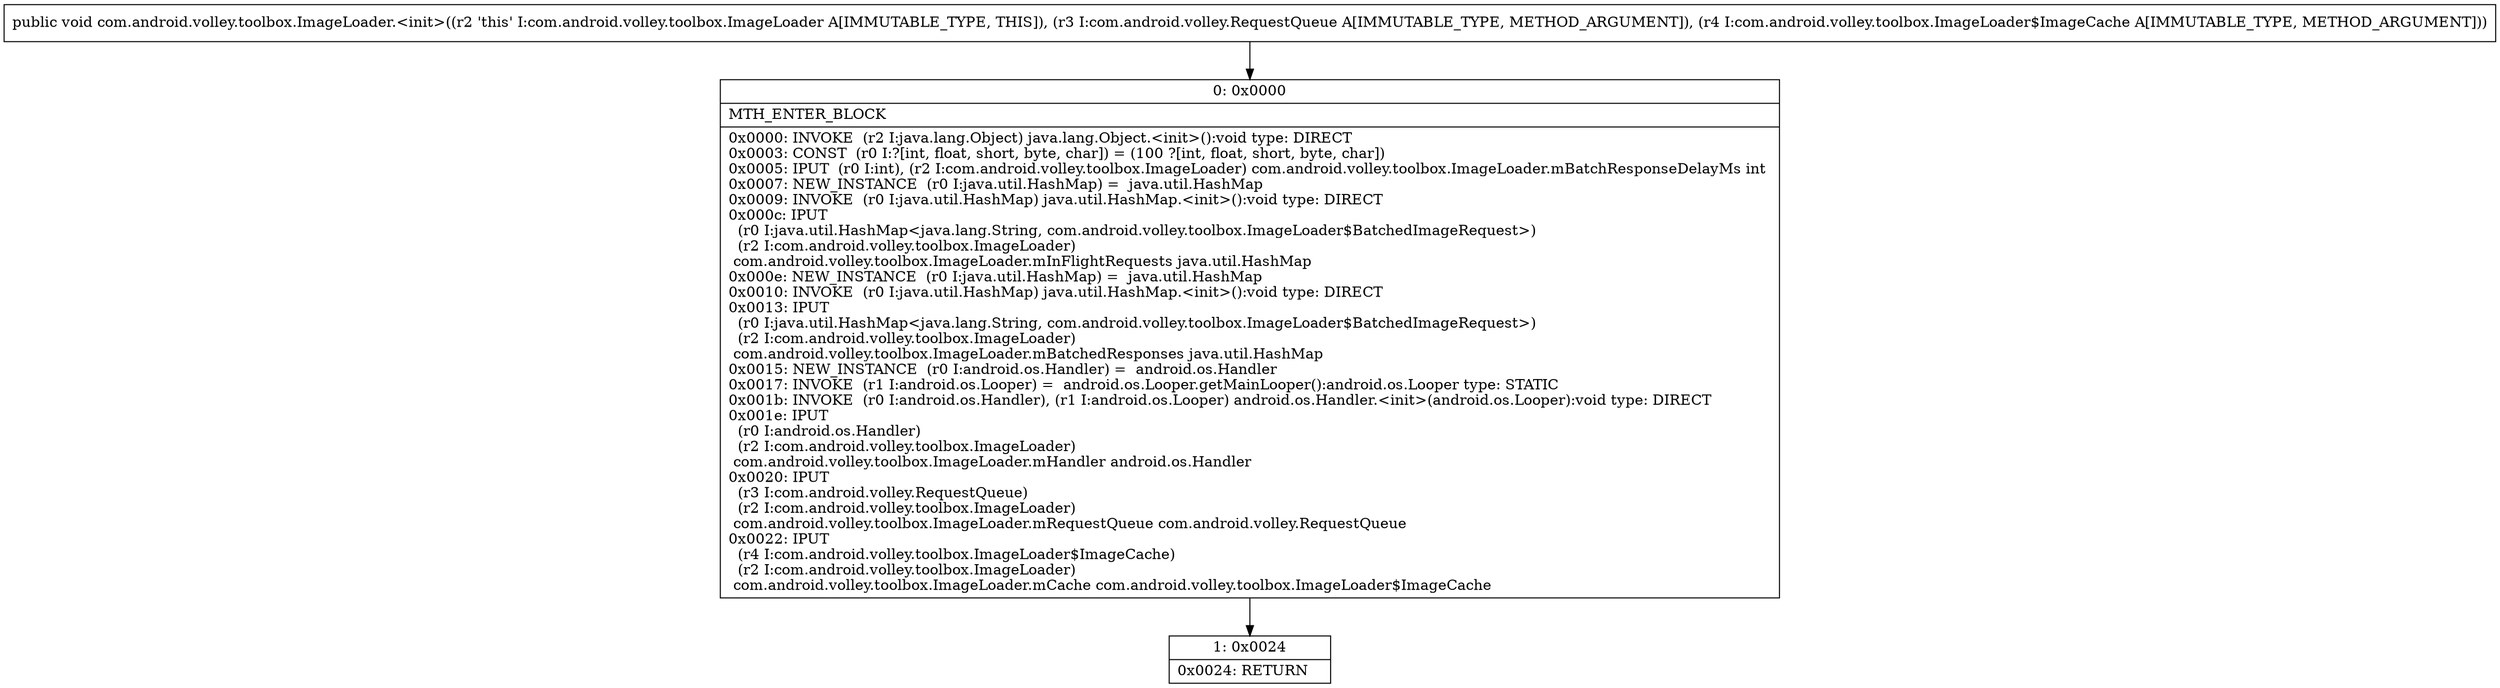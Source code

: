 digraph "CFG forcom.android.volley.toolbox.ImageLoader.\<init\>(Lcom\/android\/volley\/RequestQueue;Lcom\/android\/volley\/toolbox\/ImageLoader$ImageCache;)V" {
Node_0 [shape=record,label="{0\:\ 0x0000|MTH_ENTER_BLOCK\l|0x0000: INVOKE  (r2 I:java.lang.Object) java.lang.Object.\<init\>():void type: DIRECT \l0x0003: CONST  (r0 I:?[int, float, short, byte, char]) = (100 ?[int, float, short, byte, char]) \l0x0005: IPUT  (r0 I:int), (r2 I:com.android.volley.toolbox.ImageLoader) com.android.volley.toolbox.ImageLoader.mBatchResponseDelayMs int \l0x0007: NEW_INSTANCE  (r0 I:java.util.HashMap) =  java.util.HashMap \l0x0009: INVOKE  (r0 I:java.util.HashMap) java.util.HashMap.\<init\>():void type: DIRECT \l0x000c: IPUT  \l  (r0 I:java.util.HashMap\<java.lang.String, com.android.volley.toolbox.ImageLoader$BatchedImageRequest\>)\l  (r2 I:com.android.volley.toolbox.ImageLoader)\l com.android.volley.toolbox.ImageLoader.mInFlightRequests java.util.HashMap \l0x000e: NEW_INSTANCE  (r0 I:java.util.HashMap) =  java.util.HashMap \l0x0010: INVOKE  (r0 I:java.util.HashMap) java.util.HashMap.\<init\>():void type: DIRECT \l0x0013: IPUT  \l  (r0 I:java.util.HashMap\<java.lang.String, com.android.volley.toolbox.ImageLoader$BatchedImageRequest\>)\l  (r2 I:com.android.volley.toolbox.ImageLoader)\l com.android.volley.toolbox.ImageLoader.mBatchedResponses java.util.HashMap \l0x0015: NEW_INSTANCE  (r0 I:android.os.Handler) =  android.os.Handler \l0x0017: INVOKE  (r1 I:android.os.Looper) =  android.os.Looper.getMainLooper():android.os.Looper type: STATIC \l0x001b: INVOKE  (r0 I:android.os.Handler), (r1 I:android.os.Looper) android.os.Handler.\<init\>(android.os.Looper):void type: DIRECT \l0x001e: IPUT  \l  (r0 I:android.os.Handler)\l  (r2 I:com.android.volley.toolbox.ImageLoader)\l com.android.volley.toolbox.ImageLoader.mHandler android.os.Handler \l0x0020: IPUT  \l  (r3 I:com.android.volley.RequestQueue)\l  (r2 I:com.android.volley.toolbox.ImageLoader)\l com.android.volley.toolbox.ImageLoader.mRequestQueue com.android.volley.RequestQueue \l0x0022: IPUT  \l  (r4 I:com.android.volley.toolbox.ImageLoader$ImageCache)\l  (r2 I:com.android.volley.toolbox.ImageLoader)\l com.android.volley.toolbox.ImageLoader.mCache com.android.volley.toolbox.ImageLoader$ImageCache \l}"];
Node_1 [shape=record,label="{1\:\ 0x0024|0x0024: RETURN   \l}"];
MethodNode[shape=record,label="{public void com.android.volley.toolbox.ImageLoader.\<init\>((r2 'this' I:com.android.volley.toolbox.ImageLoader A[IMMUTABLE_TYPE, THIS]), (r3 I:com.android.volley.RequestQueue A[IMMUTABLE_TYPE, METHOD_ARGUMENT]), (r4 I:com.android.volley.toolbox.ImageLoader$ImageCache A[IMMUTABLE_TYPE, METHOD_ARGUMENT])) }"];
MethodNode -> Node_0;
Node_0 -> Node_1;
}

